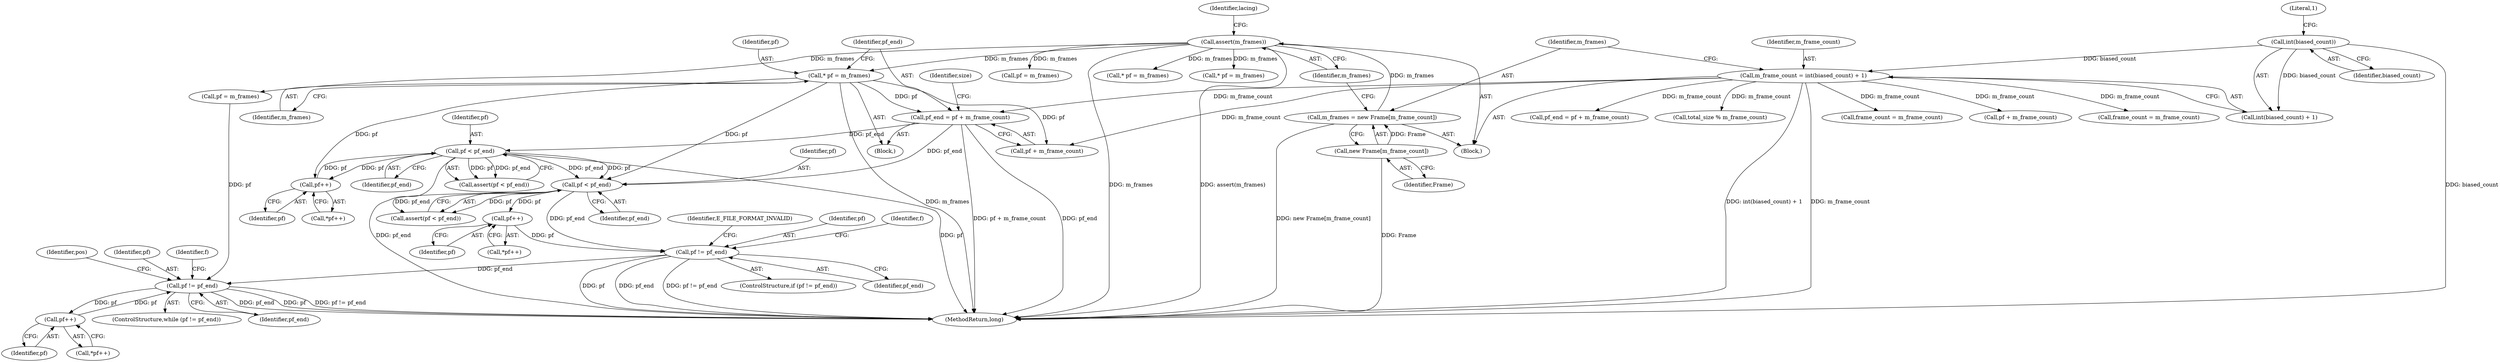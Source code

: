 digraph "0_Android_cc274e2abe8b2a6698a5c47d8aa4bb45f1f9538d_33@pointer" {
"1000459" [label="(Call,pf != pf_end)"];
"1000456" [label="(Call,pf++)"];
"1000444" [label="(Call,pf < pf_end)"];
"1000425" [label="(Call,pf < pf_end)"];
"1000422" [label="(Call,pf++)"];
"1000363" [label="(Call,* pf = m_frames)"];
"1000355" [label="(Call,assert(m_frames))"];
"1000351" [label="(Call,m_frames = new Frame[m_frame_count])"];
"1000353" [label="(Call,new Frame[m_frame_count])"];
"1000366" [label="(Call,pf_end = pf + m_frame_count)"];
"1000345" [label="(Call,m_frame_count = int(biased_count) + 1)"];
"1000348" [label="(Call,int(biased_count))"];
"1000504" [label="(Call,pf != pf_end)"];
"1000512" [label="(Call,pf++)"];
"1000550" [label="(Call,total_size % m_frame_count)"];
"1000346" [label="(Identifier,m_frame_count)"];
"1000345" [label="(Call,m_frame_count = int(biased_count) + 1)"];
"1000445" [label="(Identifier,pf)"];
"1000122" [label="(Block,)"];
"1000630" [label="(Call,frame_count = m_frame_count)"];
"1000373" [label="(Identifier,size)"];
"1000505" [label="(Identifier,pf)"];
"1000355" [label="(Call,assert(m_frames))"];
"1000513" [label="(Identifier,pf)"];
"1000500" [label="(Call,pf = m_frames)"];
"1000347" [label="(Call,int(biased_count) + 1)"];
"1000446" [label="(Identifier,pf_end)"];
"1000457" [label="(Identifier,pf)"];
"1000363" [label="(Call,* pf = m_frames)"];
"1000458" [label="(ControlStructure,if (pf != pf_end))"];
"1000444" [label="(Call,pf < pf_end)"];
"1000365" [label="(Identifier,m_frames)"];
"1000456" [label="(Call,pf++)"];
"1000569" [label="(Call,* pf = m_frames)"];
"1000361" [label="(Block,)"];
"1000426" [label="(Identifier,pf)"];
"1000461" [label="(Identifier,pf_end)"];
"1000466" [label="(Identifier,f)"];
"1000427" [label="(Identifier,pf_end)"];
"1000364" [label="(Identifier,pf)"];
"1000425" [label="(Call,pf < pf_end)"];
"1000672" [label="(Call,* pf = m_frames)"];
"1000354" [label="(Identifier,Frame)"];
"1000352" [label="(Identifier,m_frames)"];
"1000348" [label="(Call,int(biased_count))"];
"1000677" [label="(Call,pf + m_frame_count)"];
"1000904" [label="(Call,pf = m_frames)"];
"1000512" [label="(Call,pf++)"];
"1000366" [label="(Call,pf_end = pf + m_frame_count)"];
"1000463" [label="(Identifier,E_FILE_FORMAT_INVALID)"];
"1000503" [label="(ControlStructure,while (pf != pf_end))"];
"1000506" [label="(Identifier,pf_end)"];
"1000459" [label="(Call,pf != pf_end)"];
"1000376" [label="(Call,frame_count = m_frame_count)"];
"1000368" [label="(Call,pf + m_frame_count)"];
"1000511" [label="(Call,*pf++)"];
"1000510" [label="(Identifier,f)"];
"1000351" [label="(Call,m_frames = new Frame[m_frame_count])"];
"1000423" [label="(Identifier,pf)"];
"1000455" [label="(Call,*pf++)"];
"1000350" [label="(Literal,1)"];
"1000359" [label="(Identifier,lacing)"];
"1000353" [label="(Call,new Frame[m_frame_count])"];
"1000942" [label="(MethodReturn,long)"];
"1000422" [label="(Call,pf++)"];
"1000421" [label="(Call,*pf++)"];
"1000367" [label="(Identifier,pf_end)"];
"1000356" [label="(Identifier,m_frames)"];
"1000534" [label="(Identifier,pos)"];
"1000675" [label="(Call,pf_end = pf + m_frame_count)"];
"1000504" [label="(Call,pf != pf_end)"];
"1000443" [label="(Call,assert(pf < pf_end))"];
"1000460" [label="(Identifier,pf)"];
"1000424" [label="(Call,assert(pf < pf_end))"];
"1000349" [label="(Identifier,biased_count)"];
"1000459" -> "1000458"  [label="AST: "];
"1000459" -> "1000461"  [label="CFG: "];
"1000460" -> "1000459"  [label="AST: "];
"1000461" -> "1000459"  [label="AST: "];
"1000463" -> "1000459"  [label="CFG: "];
"1000466" -> "1000459"  [label="CFG: "];
"1000459" -> "1000942"  [label="DDG: pf"];
"1000459" -> "1000942"  [label="DDG: pf_end"];
"1000459" -> "1000942"  [label="DDG: pf != pf_end"];
"1000456" -> "1000459"  [label="DDG: pf"];
"1000444" -> "1000459"  [label="DDG: pf_end"];
"1000459" -> "1000504"  [label="DDG: pf_end"];
"1000456" -> "1000455"  [label="AST: "];
"1000456" -> "1000457"  [label="CFG: "];
"1000457" -> "1000456"  [label="AST: "];
"1000455" -> "1000456"  [label="CFG: "];
"1000444" -> "1000456"  [label="DDG: pf"];
"1000444" -> "1000443"  [label="AST: "];
"1000444" -> "1000446"  [label="CFG: "];
"1000445" -> "1000444"  [label="AST: "];
"1000446" -> "1000444"  [label="AST: "];
"1000443" -> "1000444"  [label="CFG: "];
"1000444" -> "1000443"  [label="DDG: pf"];
"1000444" -> "1000443"  [label="DDG: pf_end"];
"1000425" -> "1000444"  [label="DDG: pf"];
"1000425" -> "1000444"  [label="DDG: pf_end"];
"1000363" -> "1000444"  [label="DDG: pf"];
"1000366" -> "1000444"  [label="DDG: pf_end"];
"1000425" -> "1000424"  [label="AST: "];
"1000425" -> "1000427"  [label="CFG: "];
"1000426" -> "1000425"  [label="AST: "];
"1000427" -> "1000425"  [label="AST: "];
"1000424" -> "1000425"  [label="CFG: "];
"1000425" -> "1000942"  [label="DDG: pf_end"];
"1000425" -> "1000942"  [label="DDG: pf"];
"1000425" -> "1000422"  [label="DDG: pf"];
"1000425" -> "1000424"  [label="DDG: pf"];
"1000425" -> "1000424"  [label="DDG: pf_end"];
"1000422" -> "1000425"  [label="DDG: pf"];
"1000366" -> "1000425"  [label="DDG: pf_end"];
"1000422" -> "1000421"  [label="AST: "];
"1000422" -> "1000423"  [label="CFG: "];
"1000423" -> "1000422"  [label="AST: "];
"1000421" -> "1000422"  [label="CFG: "];
"1000363" -> "1000422"  [label="DDG: pf"];
"1000363" -> "1000361"  [label="AST: "];
"1000363" -> "1000365"  [label="CFG: "];
"1000364" -> "1000363"  [label="AST: "];
"1000365" -> "1000363"  [label="AST: "];
"1000367" -> "1000363"  [label="CFG: "];
"1000363" -> "1000942"  [label="DDG: m_frames"];
"1000355" -> "1000363"  [label="DDG: m_frames"];
"1000363" -> "1000366"  [label="DDG: pf"];
"1000363" -> "1000368"  [label="DDG: pf"];
"1000355" -> "1000122"  [label="AST: "];
"1000355" -> "1000356"  [label="CFG: "];
"1000356" -> "1000355"  [label="AST: "];
"1000359" -> "1000355"  [label="CFG: "];
"1000355" -> "1000942"  [label="DDG: m_frames"];
"1000355" -> "1000942"  [label="DDG: assert(m_frames)"];
"1000351" -> "1000355"  [label="DDG: m_frames"];
"1000355" -> "1000500"  [label="DDG: m_frames"];
"1000355" -> "1000569"  [label="DDG: m_frames"];
"1000355" -> "1000672"  [label="DDG: m_frames"];
"1000355" -> "1000904"  [label="DDG: m_frames"];
"1000351" -> "1000122"  [label="AST: "];
"1000351" -> "1000353"  [label="CFG: "];
"1000352" -> "1000351"  [label="AST: "];
"1000353" -> "1000351"  [label="AST: "];
"1000356" -> "1000351"  [label="CFG: "];
"1000351" -> "1000942"  [label="DDG: new Frame[m_frame_count]"];
"1000353" -> "1000351"  [label="DDG: Frame"];
"1000353" -> "1000354"  [label="CFG: "];
"1000354" -> "1000353"  [label="AST: "];
"1000353" -> "1000942"  [label="DDG: Frame"];
"1000366" -> "1000361"  [label="AST: "];
"1000366" -> "1000368"  [label="CFG: "];
"1000367" -> "1000366"  [label="AST: "];
"1000368" -> "1000366"  [label="AST: "];
"1000373" -> "1000366"  [label="CFG: "];
"1000366" -> "1000942"  [label="DDG: pf + m_frame_count"];
"1000366" -> "1000942"  [label="DDG: pf_end"];
"1000345" -> "1000366"  [label="DDG: m_frame_count"];
"1000345" -> "1000122"  [label="AST: "];
"1000345" -> "1000347"  [label="CFG: "];
"1000346" -> "1000345"  [label="AST: "];
"1000347" -> "1000345"  [label="AST: "];
"1000352" -> "1000345"  [label="CFG: "];
"1000345" -> "1000942"  [label="DDG: int(biased_count) + 1"];
"1000345" -> "1000942"  [label="DDG: m_frame_count"];
"1000348" -> "1000345"  [label="DDG: biased_count"];
"1000345" -> "1000368"  [label="DDG: m_frame_count"];
"1000345" -> "1000376"  [label="DDG: m_frame_count"];
"1000345" -> "1000550"  [label="DDG: m_frame_count"];
"1000345" -> "1000630"  [label="DDG: m_frame_count"];
"1000345" -> "1000675"  [label="DDG: m_frame_count"];
"1000345" -> "1000677"  [label="DDG: m_frame_count"];
"1000348" -> "1000347"  [label="AST: "];
"1000348" -> "1000349"  [label="CFG: "];
"1000349" -> "1000348"  [label="AST: "];
"1000350" -> "1000348"  [label="CFG: "];
"1000348" -> "1000942"  [label="DDG: biased_count"];
"1000348" -> "1000347"  [label="DDG: biased_count"];
"1000504" -> "1000503"  [label="AST: "];
"1000504" -> "1000506"  [label="CFG: "];
"1000505" -> "1000504"  [label="AST: "];
"1000506" -> "1000504"  [label="AST: "];
"1000510" -> "1000504"  [label="CFG: "];
"1000534" -> "1000504"  [label="CFG: "];
"1000504" -> "1000942"  [label="DDG: pf_end"];
"1000504" -> "1000942"  [label="DDG: pf"];
"1000504" -> "1000942"  [label="DDG: pf != pf_end"];
"1000512" -> "1000504"  [label="DDG: pf"];
"1000500" -> "1000504"  [label="DDG: pf"];
"1000504" -> "1000512"  [label="DDG: pf"];
"1000512" -> "1000511"  [label="AST: "];
"1000512" -> "1000513"  [label="CFG: "];
"1000513" -> "1000512"  [label="AST: "];
"1000511" -> "1000512"  [label="CFG: "];
}
